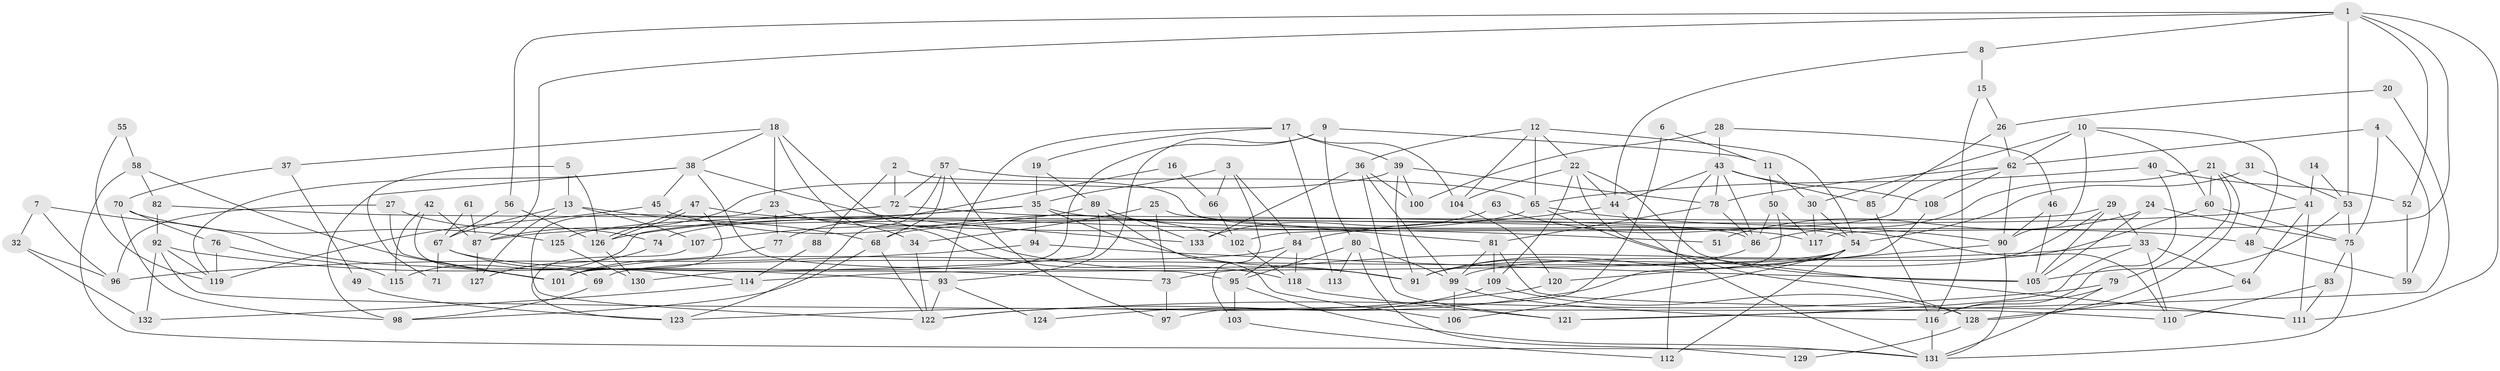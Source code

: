 // Generated by graph-tools (version 1.1) at 2025/49/03/09/25 04:49:53]
// undirected, 133 vertices, 266 edges
graph export_dot {
graph [start="1"]
  node [color=gray90,style=filled];
  1;
  2;
  3;
  4;
  5;
  6;
  7;
  8;
  9;
  10;
  11;
  12;
  13;
  14;
  15;
  16;
  17;
  18;
  19;
  20;
  21;
  22;
  23;
  24;
  25;
  26;
  27;
  28;
  29;
  30;
  31;
  32;
  33;
  34;
  35;
  36;
  37;
  38;
  39;
  40;
  41;
  42;
  43;
  44;
  45;
  46;
  47;
  48;
  49;
  50;
  51;
  52;
  53;
  54;
  55;
  56;
  57;
  58;
  59;
  60;
  61;
  62;
  63;
  64;
  65;
  66;
  67;
  68;
  69;
  70;
  71;
  72;
  73;
  74;
  75;
  76;
  77;
  78;
  79;
  80;
  81;
  82;
  83;
  84;
  85;
  86;
  87;
  88;
  89;
  90;
  91;
  92;
  93;
  94;
  95;
  96;
  97;
  98;
  99;
  100;
  101;
  102;
  103;
  104;
  105;
  106;
  107;
  108;
  109;
  110;
  111;
  112;
  113;
  114;
  115;
  116;
  117;
  118;
  119;
  120;
  121;
  122;
  123;
  124;
  125;
  126;
  127;
  128;
  129;
  130;
  131;
  132;
  133;
  1 -- 87;
  1 -- 111;
  1 -- 8;
  1 -- 52;
  1 -- 53;
  1 -- 56;
  1 -- 117;
  2 -- 72;
  2 -- 54;
  2 -- 88;
  3 -- 35;
  3 -- 84;
  3 -- 66;
  3 -- 103;
  4 -- 62;
  4 -- 75;
  4 -- 59;
  5 -- 13;
  5 -- 126;
  5 -- 71;
  6 -- 97;
  6 -- 11;
  7 -- 32;
  7 -- 101;
  7 -- 96;
  8 -- 44;
  8 -- 15;
  9 -- 11;
  9 -- 93;
  9 -- 80;
  9 -- 101;
  10 -- 90;
  10 -- 60;
  10 -- 30;
  10 -- 48;
  10 -- 62;
  11 -- 50;
  11 -- 30;
  12 -- 104;
  12 -- 65;
  12 -- 22;
  12 -- 36;
  12 -- 54;
  13 -- 107;
  13 -- 68;
  13 -- 67;
  13 -- 127;
  14 -- 53;
  14 -- 41;
  15 -- 116;
  15 -- 26;
  16 -- 77;
  16 -- 66;
  17 -- 19;
  17 -- 39;
  17 -- 93;
  17 -- 104;
  17 -- 113;
  18 -- 91;
  18 -- 118;
  18 -- 23;
  18 -- 37;
  18 -- 38;
  19 -- 35;
  19 -- 89;
  20 -- 26;
  20 -- 121;
  21 -- 86;
  21 -- 79;
  21 -- 41;
  21 -- 60;
  21 -- 128;
  22 -- 128;
  22 -- 44;
  22 -- 104;
  22 -- 105;
  22 -- 109;
  23 -- 122;
  23 -- 34;
  23 -- 77;
  24 -- 105;
  24 -- 75;
  24 -- 51;
  25 -- 34;
  25 -- 81;
  25 -- 73;
  26 -- 62;
  26 -- 85;
  27 -- 96;
  27 -- 101;
  27 -- 74;
  28 -- 46;
  28 -- 43;
  28 -- 100;
  29 -- 91;
  29 -- 68;
  29 -- 33;
  29 -- 105;
  30 -- 54;
  30 -- 117;
  31 -- 53;
  31 -- 54;
  32 -- 96;
  32 -- 132;
  33 -- 121;
  33 -- 64;
  33 -- 73;
  33 -- 110;
  34 -- 122;
  35 -- 48;
  35 -- 126;
  35 -- 91;
  35 -- 94;
  35 -- 125;
  36 -- 99;
  36 -- 100;
  36 -- 121;
  36 -- 133;
  37 -- 70;
  37 -- 49;
  38 -- 95;
  38 -- 45;
  38 -- 98;
  38 -- 119;
  38 -- 133;
  39 -- 91;
  39 -- 100;
  39 -- 78;
  39 -- 87;
  40 -- 116;
  40 -- 65;
  40 -- 52;
  41 -- 64;
  41 -- 87;
  41 -- 111;
  42 -- 87;
  42 -- 69;
  42 -- 115;
  43 -- 44;
  43 -- 78;
  43 -- 85;
  43 -- 86;
  43 -- 108;
  43 -- 112;
  44 -- 84;
  44 -- 131;
  45 -- 119;
  45 -- 102;
  46 -- 105;
  46 -- 90;
  47 -- 101;
  47 -- 126;
  47 -- 126;
  47 -- 51;
  48 -- 59;
  49 -- 123;
  50 -- 117;
  50 -- 86;
  50 -- 122;
  52 -- 59;
  53 -- 105;
  53 -- 75;
  54 -- 91;
  54 -- 69;
  54 -- 106;
  54 -- 112;
  55 -- 119;
  55 -- 58;
  56 -- 67;
  56 -- 126;
  57 -- 72;
  57 -- 65;
  57 -- 68;
  57 -- 97;
  57 -- 123;
  58 -- 82;
  58 -- 131;
  58 -- 101;
  60 -- 99;
  60 -- 75;
  61 -- 67;
  61 -- 87;
  62 -- 90;
  62 -- 78;
  62 -- 102;
  62 -- 108;
  63 -- 110;
  63 -- 133;
  64 -- 128;
  65 -- 74;
  65 -- 111;
  65 -- 90;
  66 -- 102;
  67 -- 73;
  67 -- 71;
  67 -- 114;
  68 -- 122;
  68 -- 98;
  69 -- 98;
  70 -- 98;
  70 -- 125;
  70 -- 76;
  72 -- 86;
  72 -- 115;
  73 -- 97;
  74 -- 127;
  75 -- 83;
  75 -- 131;
  76 -- 119;
  76 -- 115;
  77 -- 101;
  78 -- 81;
  78 -- 86;
  79 -- 131;
  79 -- 116;
  79 -- 122;
  80 -- 95;
  80 -- 99;
  80 -- 113;
  80 -- 129;
  81 -- 99;
  81 -- 109;
  81 -- 111;
  82 -- 117;
  82 -- 92;
  83 -- 111;
  83 -- 110;
  84 -- 95;
  84 -- 101;
  84 -- 118;
  85 -- 116;
  86 -- 91;
  87 -- 127;
  88 -- 114;
  89 -- 133;
  89 -- 106;
  89 -- 107;
  89 -- 130;
  90 -- 131;
  90 -- 120;
  92 -- 93;
  92 -- 110;
  92 -- 119;
  92 -- 132;
  93 -- 122;
  93 -- 124;
  94 -- 105;
  94 -- 96;
  95 -- 103;
  95 -- 131;
  99 -- 116;
  99 -- 106;
  102 -- 118;
  103 -- 112;
  104 -- 120;
  107 -- 123;
  108 -- 114;
  109 -- 124;
  109 -- 128;
  114 -- 132;
  116 -- 131;
  118 -- 121;
  120 -- 123;
  125 -- 130;
  126 -- 130;
  128 -- 129;
}
